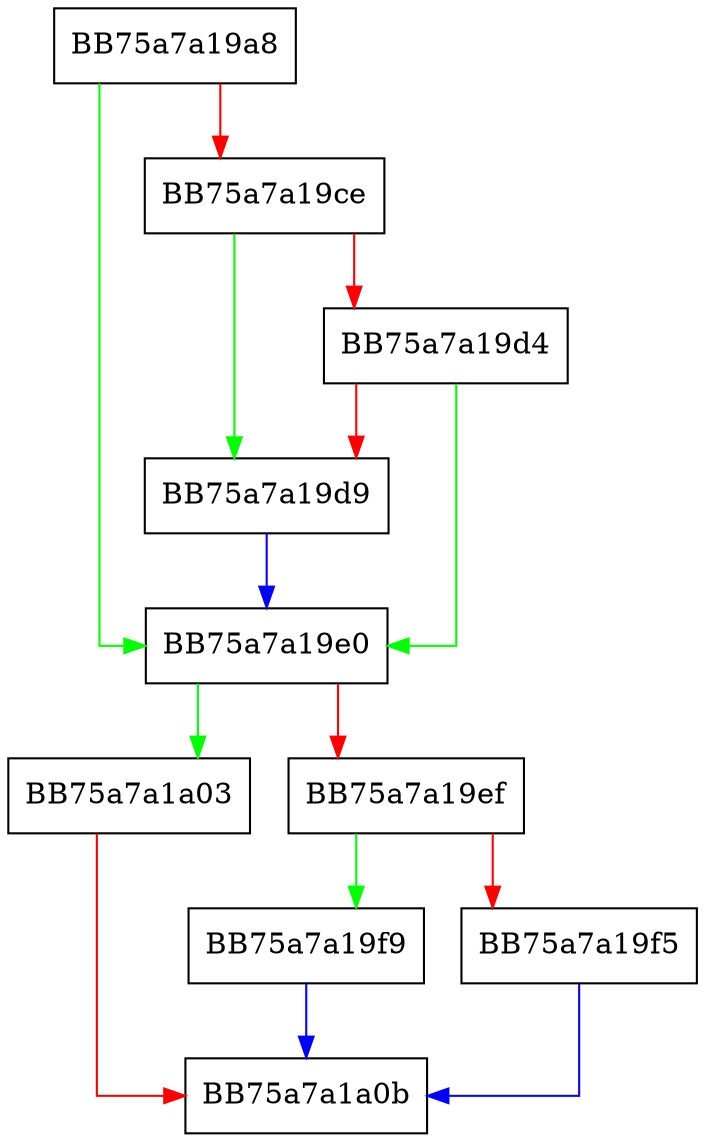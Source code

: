 digraph process_floating_point_specifier {
  node [shape="box"];
  graph [splines=ortho];
  BB75a7a19a8 -> BB75a7a19e0 [color="green"];
  BB75a7a19a8 -> BB75a7a19ce [color="red"];
  BB75a7a19ce -> BB75a7a19d9 [color="green"];
  BB75a7a19ce -> BB75a7a19d4 [color="red"];
  BB75a7a19d4 -> BB75a7a19e0 [color="green"];
  BB75a7a19d4 -> BB75a7a19d9 [color="red"];
  BB75a7a19d9 -> BB75a7a19e0 [color="blue"];
  BB75a7a19e0 -> BB75a7a1a03 [color="green"];
  BB75a7a19e0 -> BB75a7a19ef [color="red"];
  BB75a7a19ef -> BB75a7a19f9 [color="green"];
  BB75a7a19ef -> BB75a7a19f5 [color="red"];
  BB75a7a19f5 -> BB75a7a1a0b [color="blue"];
  BB75a7a19f9 -> BB75a7a1a0b [color="blue"];
  BB75a7a1a03 -> BB75a7a1a0b [color="red"];
}